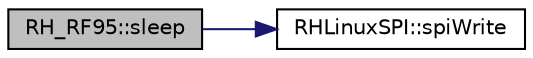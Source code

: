 digraph "RH_RF95::sleep"
{
 // LATEX_PDF_SIZE
  edge [fontname="Helvetica",fontsize="10",labelfontname="Helvetica",labelfontsize="10"];
  node [fontname="Helvetica",fontsize="10",shape=record];
  rankdir="LR";
  Node1 [label="RH_RF95::sleep",height=0.2,width=0.4,color="black", fillcolor="grey75", style="filled", fontcolor="black",tooltip=" "];
  Node1 -> Node2 [color="midnightblue",fontsize="10",style="solid",fontname="Helvetica"];
  Node2 [label="RHLinuxSPI::spiWrite",height=0.2,width=0.4,color="black", fillcolor="white", style="filled",URL="$class_r_h_linux_s_p_i.html#a090235d967429bdf01b5a32132ef2d3e",tooltip=" "];
}
